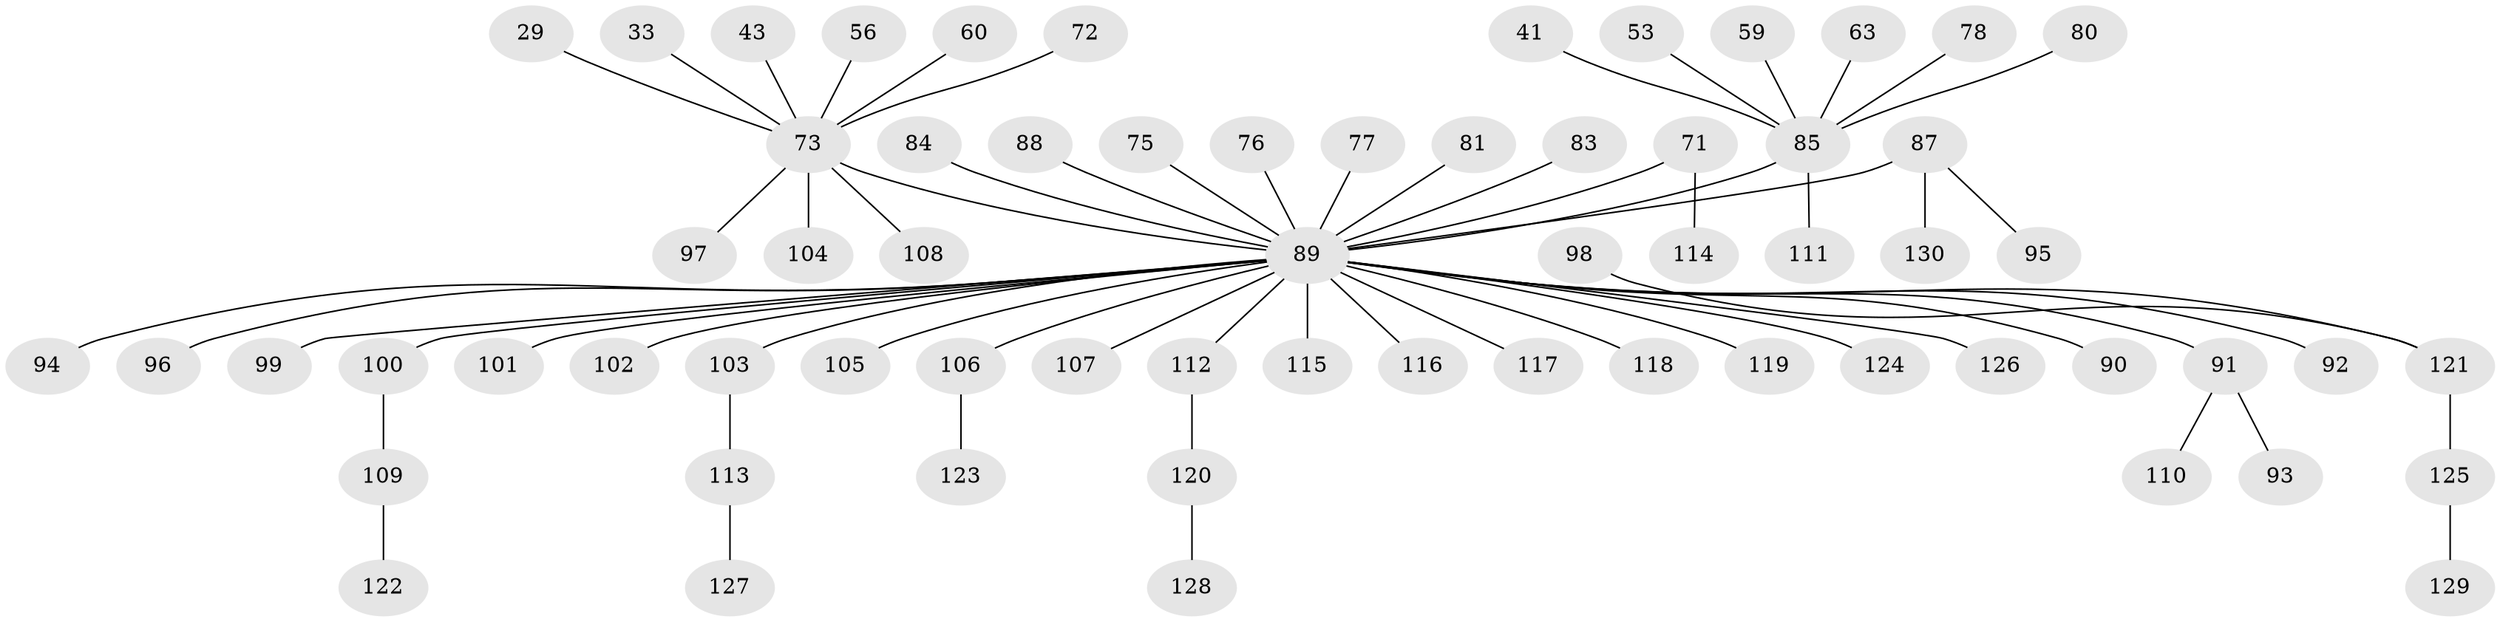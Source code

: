 // original degree distribution, {6: 0.03076923076923077, 2: 0.2230769230769231, 5: 0.03076923076923077, 7: 0.007692307692307693, 3: 0.13846153846153847, 4: 0.05384615384615385, 1: 0.5153846153846153}
// Generated by graph-tools (version 1.1) at 2025/53/03/09/25 04:53:35]
// undirected, 65 vertices, 64 edges
graph export_dot {
graph [start="1"]
  node [color=gray90,style=filled];
  29;
  33;
  41;
  43;
  53;
  56;
  59;
  60;
  63;
  71;
  72;
  73 [super="+20+30+32"];
  75;
  76;
  77;
  78;
  80;
  81;
  83;
  84;
  85 [super="+36+44"];
  87 [super="+79"];
  88;
  89 [super="+3+6+19+65+48+25+27+52+51+28+58+31+61+46+74+54+57+62+67+82+86+68+69"];
  90;
  91;
  92;
  93;
  94;
  95;
  96;
  97;
  98;
  99;
  100;
  101;
  102;
  103;
  104;
  105;
  106 [super="+66"];
  107;
  108;
  109;
  110;
  111;
  112;
  113;
  114;
  115;
  116;
  117;
  118;
  119;
  120;
  121 [super="+70"];
  122;
  123;
  124;
  125;
  126;
  127;
  128;
  129;
  130;
  29 -- 73;
  33 -- 73;
  41 -- 85;
  43 -- 73;
  53 -- 85;
  56 -- 73;
  59 -- 85;
  60 -- 73;
  63 -- 85;
  71 -- 114;
  71 -- 89;
  72 -- 73;
  73 -- 104;
  73 -- 108;
  73 -- 89;
  73 -- 97;
  75 -- 89;
  76 -- 89;
  77 -- 89;
  78 -- 85;
  80 -- 85;
  81 -- 89;
  83 -- 89;
  84 -- 89;
  85 -- 89;
  85 -- 111;
  87 -- 95;
  87 -- 130;
  87 -- 89;
  88 -- 89;
  89 -- 92;
  89 -- 96;
  89 -- 100;
  89 -- 103;
  89 -- 105;
  89 -- 107;
  89 -- 117;
  89 -- 118;
  89 -- 115;
  89 -- 94;
  89 -- 101;
  89 -- 119;
  89 -- 99;
  89 -- 102;
  89 -- 106;
  89 -- 112;
  89 -- 116;
  89 -- 126;
  89 -- 90;
  89 -- 124;
  89 -- 91;
  89 -- 121;
  91 -- 93;
  91 -- 110;
  98 -- 121;
  100 -- 109;
  103 -- 113;
  106 -- 123;
  109 -- 122;
  112 -- 120;
  113 -- 127;
  120 -- 128;
  121 -- 125;
  125 -- 129;
}
